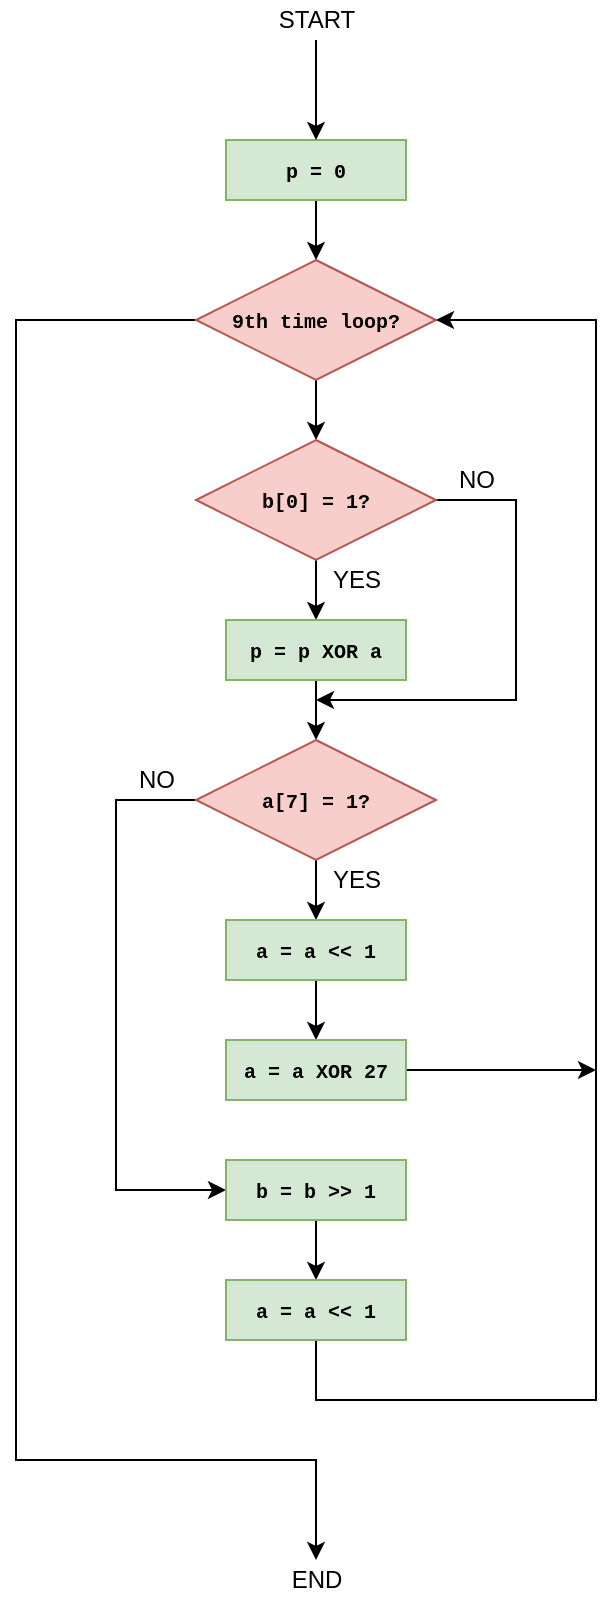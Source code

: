 <mxfile version="14.1.8" type="device"><diagram id="aYbNdX1JL5yYpFF6Q2Vs" name="Page-1"><mxGraphModel dx="496" dy="275" grid="1" gridSize="10" guides="1" tooltips="1" connect="1" arrows="1" fold="1" page="1" pageScale="1" pageWidth="1200" pageHeight="1920" math="0" shadow="0"><root><mxCell id="0"/><mxCell id="1" parent="0"/><mxCell id="p9LIFUeE3I7jYlCQ3jy8-5" value="" style="edgeStyle=orthogonalEdgeStyle;rounded=0;orthogonalLoop=1;jettySize=auto;html=1;" edge="1" parent="1" source="p9LIFUeE3I7jYlCQ3jy8-1" target="p9LIFUeE3I7jYlCQ3jy8-4"><mxGeometry relative="1" as="geometry"/></mxCell><mxCell id="p9LIFUeE3I7jYlCQ3jy8-20" style="edgeStyle=orthogonalEdgeStyle;rounded=0;orthogonalLoop=1;jettySize=auto;html=1;exitX=0;exitY=0.5;exitDx=0;exitDy=0;" edge="1" parent="1" source="p9LIFUeE3I7jYlCQ3jy8-1"><mxGeometry relative="1" as="geometry"><mxPoint x="440" y="800" as="targetPoint"/><Array as="points"><mxPoint x="290" y="180"/><mxPoint x="290" y="750"/><mxPoint x="440" y="750"/></Array></mxGeometry></mxCell><mxCell id="p9LIFUeE3I7jYlCQ3jy8-1" value="&lt;font face=&quot;Courier New&quot; size=&quot;1&quot;&gt;&lt;b&gt;9th time loop?&lt;/b&gt;&lt;/font&gt;" style="rhombus;whiteSpace=wrap;html=1;fillColor=#f8cecc;strokeColor=#b85450;" vertex="1" parent="1"><mxGeometry x="380" y="150" width="120" height="60" as="geometry"/></mxCell><mxCell id="p9LIFUeE3I7jYlCQ3jy8-3" value="" style="edgeStyle=orthogonalEdgeStyle;rounded=0;orthogonalLoop=1;jettySize=auto;html=1;" edge="1" parent="1" source="p9LIFUeE3I7jYlCQ3jy8-2" target="p9LIFUeE3I7jYlCQ3jy8-1"><mxGeometry relative="1" as="geometry"/></mxCell><mxCell id="p9LIFUeE3I7jYlCQ3jy8-2" value="&lt;b&gt;&lt;font face=&quot;Courier New&quot; style=&quot;font-size: 10px&quot;&gt;p = 0&lt;/font&gt;&lt;/b&gt;" style="rounded=0;whiteSpace=wrap;html=1;fillColor=#d5e8d4;strokeColor=#82b366;" vertex="1" parent="1"><mxGeometry x="395" y="90" width="90" height="30" as="geometry"/></mxCell><mxCell id="p9LIFUeE3I7jYlCQ3jy8-7" value="" style="edgeStyle=orthogonalEdgeStyle;rounded=0;orthogonalLoop=1;jettySize=auto;html=1;" edge="1" parent="1" source="p9LIFUeE3I7jYlCQ3jy8-4" target="p9LIFUeE3I7jYlCQ3jy8-6"><mxGeometry relative="1" as="geometry"/></mxCell><mxCell id="p9LIFUeE3I7jYlCQ3jy8-29" style="edgeStyle=orthogonalEdgeStyle;rounded=0;orthogonalLoop=1;jettySize=auto;html=1;exitX=1;exitY=0.5;exitDx=0;exitDy=0;" edge="1" parent="1" source="p9LIFUeE3I7jYlCQ3jy8-4"><mxGeometry relative="1" as="geometry"><mxPoint x="440" y="370" as="targetPoint"/><Array as="points"><mxPoint x="540" y="270"/><mxPoint x="540" y="370"/></Array></mxGeometry></mxCell><mxCell id="p9LIFUeE3I7jYlCQ3jy8-4" value="&lt;font face=&quot;Courier New&quot; size=&quot;1&quot;&gt;&lt;b&gt;b[0] = 1?&lt;/b&gt;&lt;/font&gt;" style="rhombus;whiteSpace=wrap;html=1;fillColor=#f8cecc;strokeColor=#b85450;" vertex="1" parent="1"><mxGeometry x="380" y="240" width="120" height="60" as="geometry"/></mxCell><mxCell id="p9LIFUeE3I7jYlCQ3jy8-9" value="" style="edgeStyle=orthogonalEdgeStyle;rounded=0;orthogonalLoop=1;jettySize=auto;html=1;" edge="1" parent="1" source="p9LIFUeE3I7jYlCQ3jy8-6" target="p9LIFUeE3I7jYlCQ3jy8-8"><mxGeometry relative="1" as="geometry"/></mxCell><mxCell id="p9LIFUeE3I7jYlCQ3jy8-6" value="&lt;font face=&quot;Courier New&quot; style=&quot;font-size: 10px&quot;&gt;&lt;b&gt;p = p XOR a&lt;/b&gt;&lt;/font&gt;" style="rounded=0;whiteSpace=wrap;html=1;fillColor=#d5e8d4;strokeColor=#82b366;" vertex="1" parent="1"><mxGeometry x="395" y="330" width="90" height="30" as="geometry"/></mxCell><mxCell id="p9LIFUeE3I7jYlCQ3jy8-11" value="" style="edgeStyle=orthogonalEdgeStyle;rounded=0;orthogonalLoop=1;jettySize=auto;html=1;" edge="1" parent="1" source="p9LIFUeE3I7jYlCQ3jy8-8" target="p9LIFUeE3I7jYlCQ3jy8-10"><mxGeometry relative="1" as="geometry"/></mxCell><mxCell id="p9LIFUeE3I7jYlCQ3jy8-16" style="edgeStyle=orthogonalEdgeStyle;rounded=0;orthogonalLoop=1;jettySize=auto;html=1;exitX=0;exitY=0.5;exitDx=0;exitDy=0;entryX=0;entryY=0.5;entryDx=0;entryDy=0;" edge="1" parent="1" source="p9LIFUeE3I7jYlCQ3jy8-8" target="p9LIFUeE3I7jYlCQ3jy8-14"><mxGeometry relative="1" as="geometry"><Array as="points"><mxPoint x="340" y="420"/><mxPoint x="340" y="615"/></Array></mxGeometry></mxCell><mxCell id="p9LIFUeE3I7jYlCQ3jy8-8" value="&lt;font face=&quot;Courier New&quot; style=&quot;font-size: 10px&quot;&gt;&lt;b&gt;a[7] = 1?&lt;/b&gt;&lt;/font&gt;" style="rhombus;whiteSpace=wrap;html=1;fillColor=#f8cecc;strokeColor=#b85450;" vertex="1" parent="1"><mxGeometry x="380" y="390" width="120" height="60" as="geometry"/></mxCell><mxCell id="p9LIFUeE3I7jYlCQ3jy8-13" value="" style="edgeStyle=orthogonalEdgeStyle;rounded=0;orthogonalLoop=1;jettySize=auto;html=1;" edge="1" parent="1" source="p9LIFUeE3I7jYlCQ3jy8-10" target="p9LIFUeE3I7jYlCQ3jy8-12"><mxGeometry relative="1" as="geometry"/></mxCell><mxCell id="p9LIFUeE3I7jYlCQ3jy8-10" value="&lt;font style=&quot;font-size: 10px&quot; face=&quot;Courier New&quot;&gt;&lt;b&gt;a = a &amp;lt;&amp;lt; 1&lt;/b&gt;&lt;/font&gt;" style="rounded=0;whiteSpace=wrap;html=1;fillColor=#d5e8d4;strokeColor=#82b366;" vertex="1" parent="1"><mxGeometry x="395" y="480" width="90" height="30" as="geometry"/></mxCell><mxCell id="p9LIFUeE3I7jYlCQ3jy8-23" style="edgeStyle=orthogonalEdgeStyle;rounded=0;orthogonalLoop=1;jettySize=auto;html=1;exitX=1;exitY=0.5;exitDx=0;exitDy=0;" edge="1" parent="1" source="p9LIFUeE3I7jYlCQ3jy8-12"><mxGeometry relative="1" as="geometry"><mxPoint x="580" y="555" as="targetPoint"/></mxGeometry></mxCell><mxCell id="p9LIFUeE3I7jYlCQ3jy8-12" value="&lt;font face=&quot;Courier New&quot; style=&quot;font-size: 10px&quot;&gt;&lt;b&gt;a = a XOR 27&lt;/b&gt;&lt;/font&gt;" style="rounded=0;whiteSpace=wrap;html=1;fillColor=#d5e8d4;strokeColor=#82b366;" vertex="1" parent="1"><mxGeometry x="395" y="540" width="90" height="30" as="geometry"/></mxCell><mxCell id="p9LIFUeE3I7jYlCQ3jy8-18" style="edgeStyle=orthogonalEdgeStyle;rounded=0;orthogonalLoop=1;jettySize=auto;html=1;entryX=1;entryY=0.5;entryDx=0;entryDy=0;exitX=0.5;exitY=1;exitDx=0;exitDy=0;" edge="1" parent="1" source="p9LIFUeE3I7jYlCQ3jy8-21" target="p9LIFUeE3I7jYlCQ3jy8-1"><mxGeometry relative="1" as="geometry"><mxPoint x="600" y="180" as="targetPoint"/><mxPoint x="500" y="650" as="sourcePoint"/><Array as="points"><mxPoint x="440" y="720"/><mxPoint x="580" y="720"/><mxPoint x="580" y="180"/></Array></mxGeometry></mxCell><mxCell id="p9LIFUeE3I7jYlCQ3jy8-22" value="" style="edgeStyle=orthogonalEdgeStyle;rounded=0;orthogonalLoop=1;jettySize=auto;html=1;" edge="1" parent="1" source="p9LIFUeE3I7jYlCQ3jy8-14" target="p9LIFUeE3I7jYlCQ3jy8-21"><mxGeometry relative="1" as="geometry"/></mxCell><mxCell id="p9LIFUeE3I7jYlCQ3jy8-14" value="&lt;font face=&quot;Courier New&quot; style=&quot;font-size: 10px&quot;&gt;&lt;b&gt;b = b &amp;gt;&amp;gt; 1&lt;/b&gt;&lt;/font&gt;" style="rounded=0;whiteSpace=wrap;html=1;fillColor=#d5e8d4;strokeColor=#82b366;" vertex="1" parent="1"><mxGeometry x="395" y="600" width="90" height="30" as="geometry"/></mxCell><mxCell id="p9LIFUeE3I7jYlCQ3jy8-15" value="" style="endArrow=classic;html=1;entryX=0.5;entryY=0;entryDx=0;entryDy=0;" edge="1" parent="1" target="p9LIFUeE3I7jYlCQ3jy8-2"><mxGeometry width="50" height="50" relative="1" as="geometry"><mxPoint x="440" y="40" as="sourcePoint"/><mxPoint x="470" y="140" as="targetPoint"/></mxGeometry></mxCell><mxCell id="p9LIFUeE3I7jYlCQ3jy8-21" value="&lt;font face=&quot;Courier New&quot; style=&quot;font-size: 10px&quot;&gt;&lt;b&gt;a = a &amp;lt;&amp;lt; 1&lt;/b&gt;&lt;/font&gt;" style="rounded=0;whiteSpace=wrap;html=1;fillColor=#d5e8d4;strokeColor=#82b366;" vertex="1" parent="1"><mxGeometry x="395" y="660" width="90" height="30" as="geometry"/></mxCell><mxCell id="p9LIFUeE3I7jYlCQ3jy8-24" value="YES" style="text;html=1;align=center;verticalAlign=middle;resizable=0;points=[];autosize=1;" vertex="1" parent="1"><mxGeometry x="440" y="450" width="40" height="20" as="geometry"/></mxCell><mxCell id="p9LIFUeE3I7jYlCQ3jy8-25" value="NO" style="text;html=1;align=center;verticalAlign=middle;resizable=0;points=[];autosize=1;" vertex="1" parent="1"><mxGeometry x="345" y="400" width="30" height="20" as="geometry"/></mxCell><mxCell id="p9LIFUeE3I7jYlCQ3jy8-26" value="END" style="text;html=1;align=center;verticalAlign=middle;resizable=0;points=[];autosize=1;" vertex="1" parent="1"><mxGeometry x="420" y="800" width="40" height="20" as="geometry"/></mxCell><mxCell id="p9LIFUeE3I7jYlCQ3jy8-27" value="YES" style="text;html=1;align=center;verticalAlign=middle;resizable=0;points=[];autosize=1;" vertex="1" parent="1"><mxGeometry x="440" y="300" width="40" height="20" as="geometry"/></mxCell><mxCell id="p9LIFUeE3I7jYlCQ3jy8-28" value="START" style="text;html=1;align=center;verticalAlign=middle;resizable=0;points=[];autosize=1;" vertex="1" parent="1"><mxGeometry x="415" y="20" width="50" height="20" as="geometry"/></mxCell><mxCell id="p9LIFUeE3I7jYlCQ3jy8-30" value="NO" style="text;html=1;align=center;verticalAlign=middle;resizable=0;points=[];autosize=1;" vertex="1" parent="1"><mxGeometry x="505" y="250" width="30" height="20" as="geometry"/></mxCell></root></mxGraphModel></diagram></mxfile>